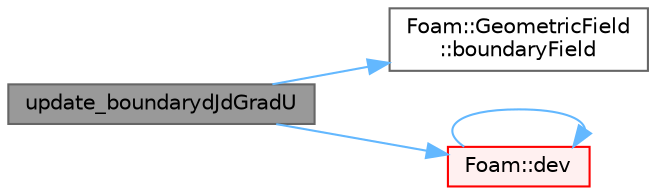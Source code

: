 digraph "update_boundarydJdGradU"
{
 // LATEX_PDF_SIZE
  bgcolor="transparent";
  edge [fontname=Helvetica,fontsize=10,labelfontname=Helvetica,labelfontsize=10];
  node [fontname=Helvetica,fontsize=10,shape=box,height=0.2,width=0.4];
  rankdir="LR";
  Node1 [id="Node000001",label="update_boundarydJdGradU",height=0.2,width=0.4,color="gray40", fillcolor="grey60", style="filled", fontcolor="black",tooltip=" "];
  Node1 -> Node2 [id="edge1_Node000001_Node000002",color="steelblue1",style="solid",tooltip=" "];
  Node2 [id="Node000002",label="Foam::GeometricField\l::boundaryField",height=0.2,width=0.4,color="grey40", fillcolor="white", style="filled",URL="$classFoam_1_1GeometricField.html#accbc4534606b5a01dd074a8629a99f13",tooltip=" "];
  Node1 -> Node3 [id="edge2_Node000001_Node000003",color="steelblue1",style="solid",tooltip=" "];
  Node3 [id="Node000003",label="Foam::dev",height=0.2,width=0.4,color="red", fillcolor="#FFF0F0", style="filled",URL="$namespaceFoam.html#a042ede1d98e91923a7cc5e14e9f86854",tooltip=" "];
  Node3 -> Node3 [id="edge3_Node000003_Node000003",color="steelblue1",style="solid",tooltip=" "];
}
